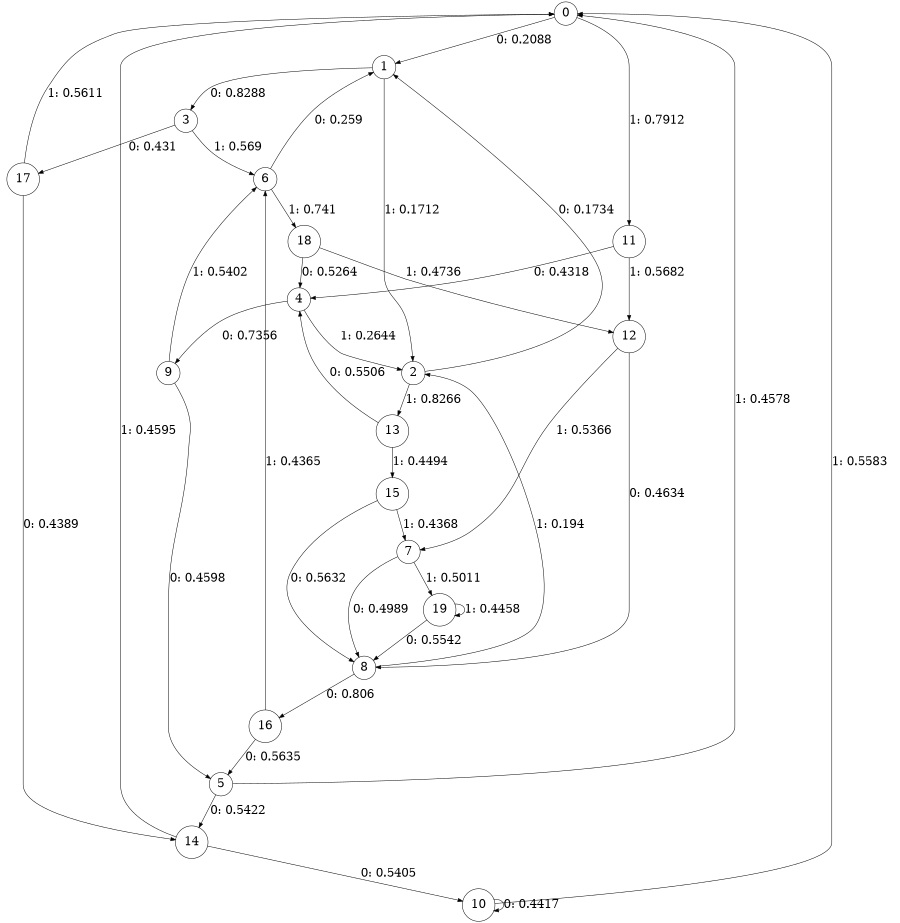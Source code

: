 digraph "ch24faceL5" {
size = "6,8.5";
ratio = "fill";
node [shape = circle];
node [fontsize = 24];
edge [fontsize = 24];
0 -> 1 [label = "0: 0.2088   "];
0 -> 11 [label = "1: 0.7912   "];
1 -> 3 [label = "0: 0.8288   "];
1 -> 2 [label = "1: 0.1712   "];
2 -> 1 [label = "0: 0.1734   "];
2 -> 13 [label = "1: 0.8266   "];
3 -> 17 [label = "0: 0.431    "];
3 -> 6 [label = "1: 0.569    "];
4 -> 9 [label = "0: 0.7356   "];
4 -> 2 [label = "1: 0.2644   "];
5 -> 14 [label = "0: 0.5422   "];
5 -> 0 [label = "1: 0.4578   "];
6 -> 1 [label = "0: 0.259    "];
6 -> 18 [label = "1: 0.741    "];
7 -> 8 [label = "0: 0.4989   "];
7 -> 19 [label = "1: 0.5011   "];
8 -> 16 [label = "0: 0.806    "];
8 -> 2 [label = "1: 0.194    "];
9 -> 5 [label = "0: 0.4598   "];
9 -> 6 [label = "1: 0.5402   "];
10 -> 10 [label = "0: 0.4417   "];
10 -> 0 [label = "1: 0.5583   "];
11 -> 4 [label = "0: 0.4318   "];
11 -> 12 [label = "1: 0.5682   "];
12 -> 8 [label = "0: 0.4634   "];
12 -> 7 [label = "1: 0.5366   "];
13 -> 4 [label = "0: 0.5506   "];
13 -> 15 [label = "1: 0.4494   "];
14 -> 10 [label = "0: 0.5405   "];
14 -> 0 [label = "1: 0.4595   "];
15 -> 8 [label = "0: 0.5632   "];
15 -> 7 [label = "1: 0.4368   "];
16 -> 5 [label = "0: 0.5635   "];
16 -> 6 [label = "1: 0.4365   "];
17 -> 14 [label = "0: 0.4389   "];
17 -> 0 [label = "1: 0.5611   "];
18 -> 4 [label = "0: 0.5264   "];
18 -> 12 [label = "1: 0.4736   "];
19 -> 8 [label = "0: 0.5542   "];
19 -> 19 [label = "1: 0.4458   "];
}